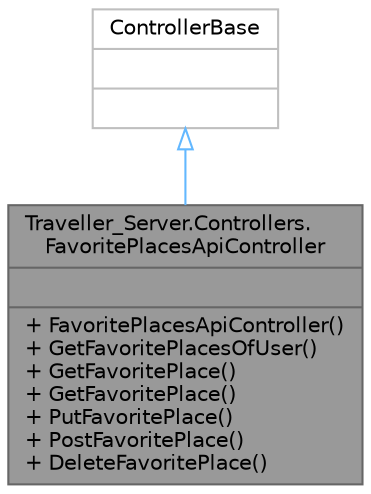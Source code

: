 digraph "Traveller_Server.Controllers.FavoritePlacesApiController"
{
 // LATEX_PDF_SIZE
  bgcolor="transparent";
  edge [fontname=Helvetica,fontsize=10,labelfontname=Helvetica,labelfontsize=10];
  node [fontname=Helvetica,fontsize=10,shape=box,height=0.2,width=0.4];
  Node1 [shape=record,label="{Traveller_Server.Controllers.\lFavoritePlacesApiController\n||+ FavoritePlacesApiController()\l+ GetFavoritePlacesOfUser()\l+ GetFavoritePlace()\l+ GetFavoritePlace()\l+ PutFavoritePlace()\l+ PostFavoritePlace()\l+ DeleteFavoritePlace()\l}",height=0.2,width=0.4,color="gray40", fillcolor="grey60", style="filled", fontcolor="black",tooltip="API Controller for CRUD actions for FavoritePlaces."];
  Node2 -> Node1 [dir="back",color="steelblue1",style="solid",arrowtail="onormal"];
  Node2 [shape=record,label="{ControllerBase\n||}",height=0.2,width=0.4,color="grey75", fillcolor="white", style="filled",tooltip=" "];
}
